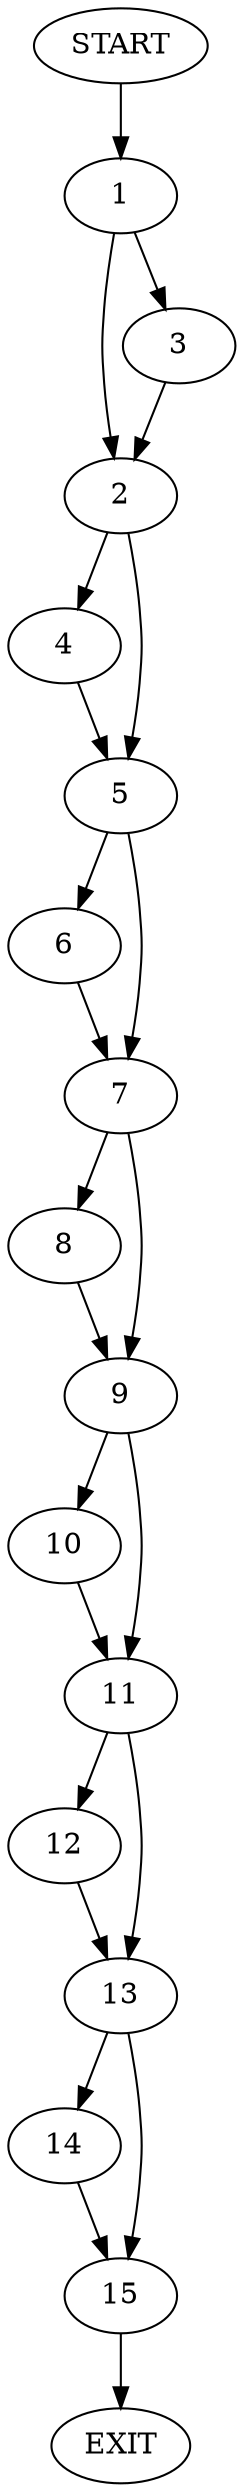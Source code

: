 digraph {
0 [label="START"]
16 [label="EXIT"]
0 -> 1
1 -> 2
1 -> 3
3 -> 2
2 -> 4
2 -> 5
5 -> 6
5 -> 7
4 -> 5
6 -> 7
7 -> 8
7 -> 9
9 -> 10
9 -> 11
8 -> 9
10 -> 11
11 -> 12
11 -> 13
13 -> 14
13 -> 15
12 -> 13
14 -> 15
15 -> 16
}

